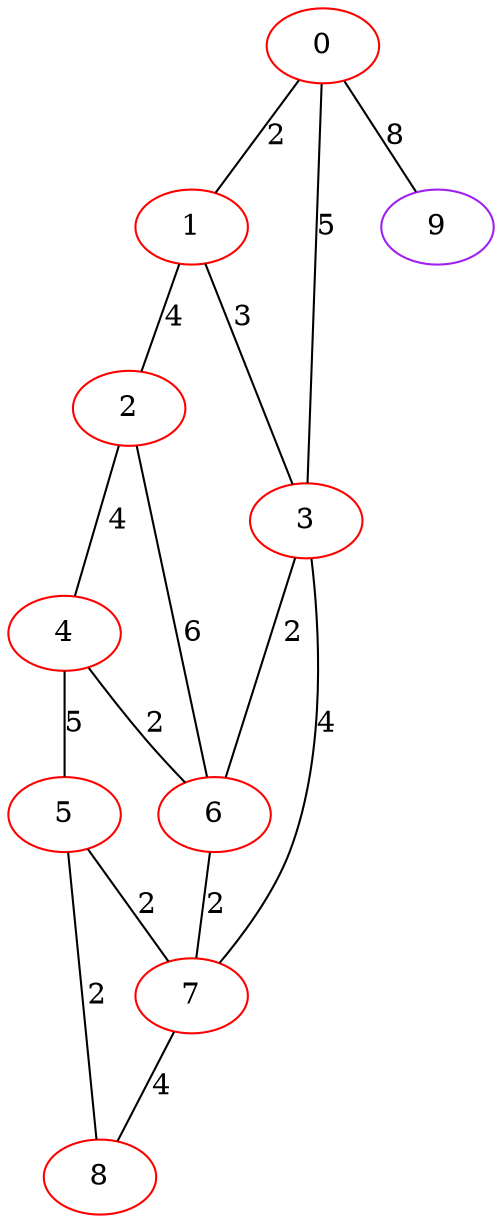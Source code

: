graph "" {
0 [color=red, weight=1];
1 [color=red, weight=1];
2 [color=red, weight=1];
3 [color=red, weight=1];
4 [color=red, weight=1];
5 [color=red, weight=1];
6 [color=red, weight=1];
7 [color=red, weight=1];
8 [color=red, weight=1];
9 [color=purple, weight=4];
0 -- 1  [key=0, label=2];
0 -- 3  [key=0, label=5];
0 -- 9  [key=0, label=8];
1 -- 2  [key=0, label=4];
1 -- 3  [key=0, label=3];
2 -- 4  [key=0, label=4];
2 -- 6  [key=0, label=6];
3 -- 6  [key=0, label=2];
3 -- 7  [key=0, label=4];
4 -- 5  [key=0, label=5];
4 -- 6  [key=0, label=2];
5 -- 8  [key=0, label=2];
5 -- 7  [key=0, label=2];
6 -- 7  [key=0, label=2];
7 -- 8  [key=0, label=4];
}

